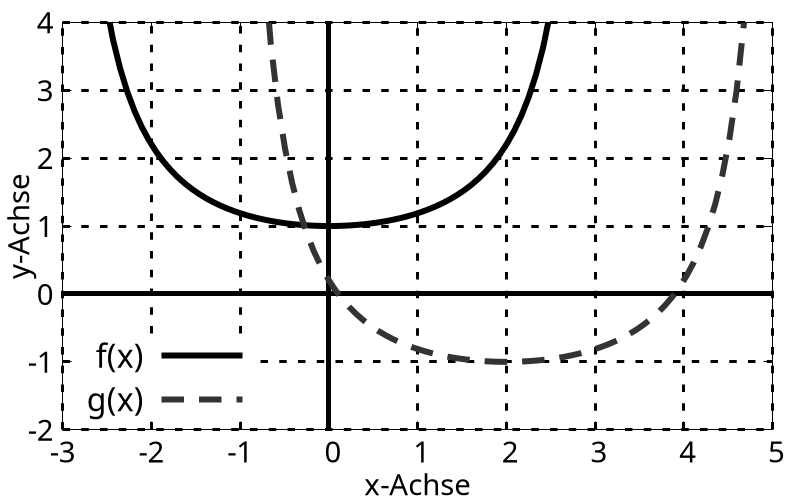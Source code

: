 set key font ",24"
set key left bottom
set tics font ",22" 

set xlabel "x-Achse" font ",22" 
set ylabel "y-Achse" font ",22" 

set xrange [-3:5]
set yrange [-2:4]

set grid
set xtics 1
set ytics 1
set grid ls 1 lc "#000000" lw 3 dt (10,15)

set zeroaxis ls 2 lw 5 lc "#000000"

set terminal pngcairo dashed size 800,500
set output "grid-trial.png"

plot x/sin(x) lw 6 lc "#000000" title "f(x)", (x-2)/sin(x-2)-2 dt (15,10) lw 6 lc "#333333" title "g(x)"

